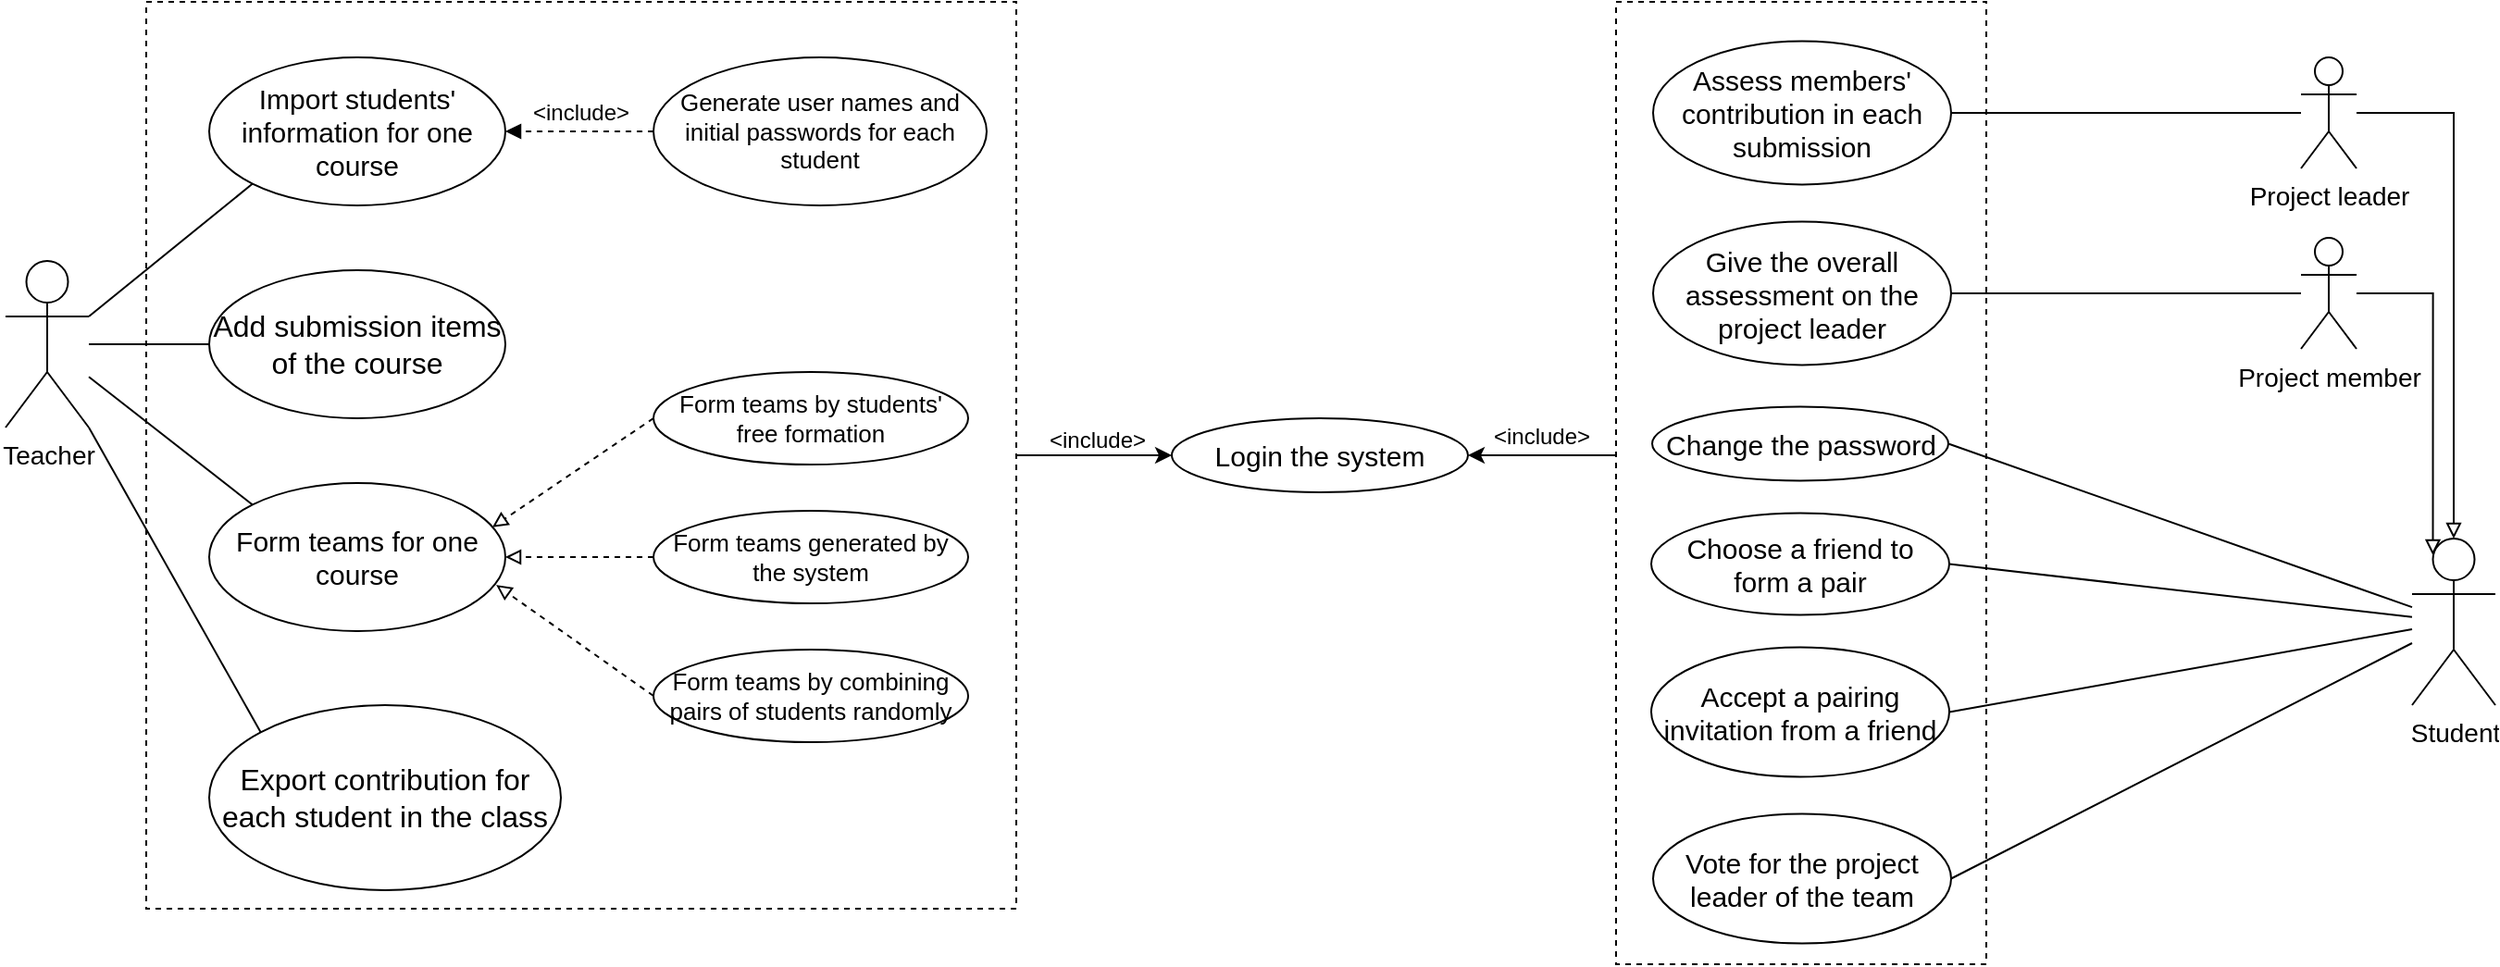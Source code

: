 <mxfile version="12.6.5" type="device"><diagram id="nFFKLY3DA1fxLBRbwj1z" name="Page-1"><mxGraphModel dx="1551" dy="1151" grid="1" gridSize="10" guides="1" tooltips="1" connect="1" arrows="1" fold="1" page="1" pageScale="1" pageWidth="1169" pageHeight="827" math="0" shadow="0"><root><mxCell id="0"/><mxCell id="1" parent="0"/><mxCell id="PYwRTt2EXwce8z4WWTf8-14" style="edgeStyle=orthogonalEdgeStyle;rounded=0;orthogonalLoop=1;jettySize=auto;html=1;startArrow=none;startFill=0;endArrow=classic;endFill=1;" edge="1" parent="1" source="PYwRTt2EXwce8z4WWTf8-9" target="PYwRTt2EXwce8z4WWTf8-1"><mxGeometry relative="1" as="geometry"><Array as="points"><mxPoint x="880" y="295"/><mxPoint x="880" y="295"/></Array></mxGeometry></mxCell><mxCell id="PYwRTt2EXwce8z4WWTf8-9" value="" style="rounded=0;whiteSpace=wrap;html=1;dashed=1;fillColor=none;" vertex="1" parent="1"><mxGeometry x="900" y="50" width="200" height="520" as="geometry"/></mxCell><mxCell id="PYwRTt2EXwce8z4WWTf8-3" style="edgeStyle=orthogonalEdgeStyle;rounded=0;orthogonalLoop=1;jettySize=auto;html=1;" edge="1" parent="1" source="PYwRTt2EXwce8z4WWTf8-2" target="PYwRTt2EXwce8z4WWTf8-1"><mxGeometry relative="1" as="geometry"/></mxCell><mxCell id="PYwRTt2EXwce8z4WWTf8-2" value="" style="rounded=0;whiteSpace=wrap;html=1;dashed=1;fillColor=none;" vertex="1" parent="1"><mxGeometry x="106" y="50" width="470" height="490" as="geometry"/></mxCell><mxCell id="laQUq30Ckq6OI6iFMje6-1" value="&lt;font style=&quot;font-size: 14px&quot;&gt;Teacher&lt;/font&gt;" style="shape=umlActor;verticalLabelPosition=bottom;labelBackgroundColor=#ffffff;verticalAlign=top;html=1;outlineConnect=0;" parent="1" vertex="1"><mxGeometry x="30" y="190" width="45" height="90" as="geometry"/></mxCell><mxCell id="laQUq30Ckq6OI6iFMje6-2" value="&lt;font style=&quot;font-size: 15px&quot;&gt;Import students' information for one course&lt;/font&gt;" style="ellipse;whiteSpace=wrap;html=1;" parent="1" vertex="1"><mxGeometry x="140" y="80" width="160" height="80" as="geometry"/></mxCell><mxCell id="laQUq30Ckq6OI6iFMje6-3" value="&lt;font&gt;&lt;span style=&quot;font-size: 16px&quot;&gt;Add submission items of the course&lt;/span&gt;&lt;br&gt;&lt;/font&gt;" style="ellipse;whiteSpace=wrap;html=1;" parent="1" vertex="1"><mxGeometry x="140" y="195" width="160" height="80" as="geometry"/></mxCell><mxCell id="laQUq30Ckq6OI6iFMje6-5" value="" style="endArrow=none;html=1;exitX=0;exitY=0.5;exitDx=0;exitDy=0;" parent="1" source="laQUq30Ckq6OI6iFMje6-3" target="laQUq30Ckq6OI6iFMje6-1" edge="1"><mxGeometry width="50" height="50" relative="1" as="geometry"><mxPoint x="130" y="210" as="sourcePoint"/><mxPoint x="380" y="200" as="targetPoint"/></mxGeometry></mxCell><mxCell id="laQUq30Ckq6OI6iFMje6-6" value="" style="endArrow=none;html=1;exitX=1;exitY=0.333;exitDx=0;exitDy=0;exitPerimeter=0;entryX=0;entryY=1;entryDx=0;entryDy=0;" parent="1" source="laQUq30Ckq6OI6iFMje6-1" target="laQUq30Ckq6OI6iFMje6-2" edge="1"><mxGeometry width="50" height="50" relative="1" as="geometry"><mxPoint x="220" y="210" as="sourcePoint"/><mxPoint x="270" y="160" as="targetPoint"/></mxGeometry></mxCell><mxCell id="laQUq30Ckq6OI6iFMje6-8" value="&lt;font style=&quot;font-size: 15px&quot;&gt;Form teams for one course&lt;/font&gt;" style="ellipse;whiteSpace=wrap;html=1;" parent="1" vertex="1"><mxGeometry x="140" y="310" width="160" height="80" as="geometry"/></mxCell><mxCell id="laQUq30Ckq6OI6iFMje6-9" value="" style="endArrow=none;html=1;exitX=0;exitY=0;exitDx=0;exitDy=0;" parent="1" source="laQUq30Ckq6OI6iFMje6-8" target="laQUq30Ckq6OI6iFMje6-1" edge="1"><mxGeometry width="50" height="50" relative="1" as="geometry"><mxPoint x="220" y="300" as="sourcePoint"/><mxPoint x="270" y="250" as="targetPoint"/></mxGeometry></mxCell><mxCell id="laQUq30Ckq6OI6iFMje6-14" value="&lt;font style=&quot;font-size: 13px&quot;&gt;Generate user names and initial passwords for each student&lt;/font&gt;" style="ellipse;whiteSpace=wrap;html=1;" parent="1" vertex="1"><mxGeometry x="380" y="80" width="180" height="80" as="geometry"/></mxCell><mxCell id="laQUq30Ckq6OI6iFMje6-18" value="" style="endArrow=block;html=1;dashed=1;exitX=0;exitY=0.5;exitDx=0;exitDy=0;entryX=1;entryY=0.5;entryDx=0;entryDy=0;endFill=1;" parent="1" source="laQUq30Ckq6OI6iFMje6-14" target="laQUq30Ckq6OI6iFMje6-2" edge="1"><mxGeometry width="50" height="50" relative="1" as="geometry"><mxPoint x="310" y="160" as="sourcePoint"/><mxPoint x="360" y="110" as="targetPoint"/></mxGeometry></mxCell><mxCell id="laQUq30Ckq6OI6iFMje6-25" value="&lt;span style=&quot;font-size: 13px&quot;&gt;Form teams by students'&lt;br&gt;free formation&lt;/span&gt;" style="ellipse;whiteSpace=wrap;html=1;" parent="1" vertex="1"><mxGeometry x="380" y="250" width="170" height="50" as="geometry"/></mxCell><mxCell id="laQUq30Ckq6OI6iFMje6-26" value="" style="endArrow=block;html=1;dashed=1;exitX=0;exitY=0.5;exitDx=0;exitDy=0;entryX=0.956;entryY=0.299;entryDx=0;entryDy=0;endFill=0;entryPerimeter=0;" parent="1" source="laQUq30Ckq6OI6iFMje6-25" target="laQUq30Ckq6OI6iFMje6-8" edge="1"><mxGeometry width="50" height="50" relative="1" as="geometry"><mxPoint x="320" y="170" as="sourcePoint"/><mxPoint x="306.32" y="119.28" as="targetPoint"/></mxGeometry></mxCell><mxCell id="laQUq30Ckq6OI6iFMje6-27" value="" style="endArrow=block;html=1;dashed=1;exitX=0;exitY=0.5;exitDx=0;exitDy=0;endFill=0;entryX=1;entryY=0.5;entryDx=0;entryDy=0;" parent="1" source="laQUq30Ckq6OI6iFMje6-28" target="laQUq30Ckq6OI6iFMje6-8" edge="1"><mxGeometry width="50" height="50" relative="1" as="geometry"><mxPoint x="400.0" y="195" as="sourcePoint"/><mxPoint x="298" y="364" as="targetPoint"/></mxGeometry></mxCell><mxCell id="laQUq30Ckq6OI6iFMje6-28" value="&lt;font style=&quot;font-size: 13px&quot;&gt;Form teams generated by the system&lt;/font&gt;" style="ellipse;whiteSpace=wrap;html=1;" parent="1" vertex="1"><mxGeometry x="380" y="325" width="170" height="50" as="geometry"/></mxCell><mxCell id="5MnV_LeaJ6qw3EllRoUz-1" value="&lt;font style=&quot;font-size: 13px&quot;&gt;Form teams by combining pairs of students randomly&lt;/font&gt;" style="ellipse;whiteSpace=wrap;html=1;" parent="1" vertex="1"><mxGeometry x="380" y="400" width="170" height="50" as="geometry"/></mxCell><mxCell id="5MnV_LeaJ6qw3EllRoUz-2" value="" style="endArrow=block;html=1;dashed=1;exitX=0;exitY=0.5;exitDx=0;exitDy=0;endFill=0;entryX=0.969;entryY=0.688;entryDx=0;entryDy=0;entryPerimeter=0;" parent="1" source="5MnV_LeaJ6qw3EllRoUz-1" target="laQUq30Ckq6OI6iFMje6-8" edge="1"><mxGeometry width="50" height="50" relative="1" as="geometry"><mxPoint x="356.56" y="445" as="sourcePoint"/><mxPoint x="270.0" y="405.6" as="targetPoint"/></mxGeometry></mxCell><mxCell id="5MnV_LeaJ6qw3EllRoUz-3" value="&lt;font&gt;&lt;span style=&quot;font-size: 16px&quot;&gt;Export contribution for each student in the class&lt;/span&gt;&lt;br&gt;&lt;/font&gt;" style="ellipse;whiteSpace=wrap;html=1;" parent="1" vertex="1"><mxGeometry x="140" y="430" width="190" height="100" as="geometry"/></mxCell><mxCell id="5MnV_LeaJ6qw3EllRoUz-4" value="" style="endArrow=none;html=1;exitX=0;exitY=0;exitDx=0;exitDy=0;entryX=1;entryY=1;entryDx=0;entryDy=0;entryPerimeter=0;" parent="1" source="5MnV_LeaJ6qw3EllRoUz-3" target="laQUq30Ckq6OI6iFMje6-1" edge="1"><mxGeometry width="50" height="50" relative="1" as="geometry"><mxPoint x="158.431" y="444.126" as="sourcePoint"/><mxPoint x="70" y="374.998" as="targetPoint"/></mxGeometry></mxCell><mxCell id="5MnV_LeaJ6qw3EllRoUz-5" value="&lt;font style=&quot;font-size: 14px&quot;&gt;Student&lt;/font&gt;" style="shape=umlActor;verticalLabelPosition=bottom;labelBackgroundColor=#ffffff;verticalAlign=top;html=1;outlineConnect=0;" parent="1" vertex="1"><mxGeometry x="1330" y="340" width="45" height="90" as="geometry"/></mxCell><mxCell id="5MnV_LeaJ6qw3EllRoUz-6" value="&lt;font style=&quot;font-size: 15px&quot;&gt;Change the password&lt;/font&gt;" style="ellipse;whiteSpace=wrap;html=1;" parent="1" vertex="1"><mxGeometry x="919.5" y="268.75" width="160" height="40" as="geometry"/></mxCell><mxCell id="Gj00QZKzpKTi2yxpHRbz-4" value="&amp;lt;include&amp;gt;" style="text;html=1;strokeColor=none;fillColor=none;align=center;verticalAlign=middle;whiteSpace=wrap;rounded=0;" parent="1" vertex="1"><mxGeometry x="311" y="100" width="60" height="20" as="geometry"/></mxCell><mxCell id="Gj00QZKzpKTi2yxpHRbz-8" value="&lt;font style=&quot;font-size: 15px&quot;&gt;Choose a friend to&lt;br&gt;form a pair&lt;/font&gt;" style="ellipse;whiteSpace=wrap;html=1;" parent="1" vertex="1"><mxGeometry x="919" y="326.25" width="161" height="55" as="geometry"/></mxCell><mxCell id="Gj00QZKzpKTi2yxpHRbz-9" value="&lt;span style=&quot;font-size: 15px&quot;&gt;Accept a pairing invitation from a friend&lt;/span&gt;" style="ellipse;whiteSpace=wrap;html=1;" parent="1" vertex="1"><mxGeometry x="919" y="398.75" width="161" height="70" as="geometry"/></mxCell><mxCell id="PYwRTt2EXwce8z4WWTf8-6" style="rounded=0;orthogonalLoop=1;jettySize=auto;html=1;exitX=1;exitY=0.5;exitDx=0;exitDy=0;endArrow=none;endFill=0;" edge="1" parent="1" source="Gj00QZKzpKTi2yxpHRbz-12" target="5MnV_LeaJ6qw3EllRoUz-5"><mxGeometry relative="1" as="geometry"/></mxCell><mxCell id="Gj00QZKzpKTi2yxpHRbz-12" value="&lt;span style=&quot;font-size: 15px&quot;&gt;Vote for the project leader of the team&lt;/span&gt;" style="ellipse;whiteSpace=wrap;html=1;" parent="1" vertex="1"><mxGeometry x="920" y="488.75" width="161" height="70" as="geometry"/></mxCell><mxCell id="Gj00QZKzpKTi2yxpHRbz-24" style="edgeStyle=orthogonalEdgeStyle;rounded=0;orthogonalLoop=1;jettySize=auto;html=1;entryX=0.5;entryY=0;entryDx=0;entryDy=0;entryPerimeter=0;startArrow=none;startFill=0;endArrow=block;endFill=0;" parent="1" source="Gj00QZKzpKTi2yxpHRbz-19" target="5MnV_LeaJ6qw3EllRoUz-5" edge="1"><mxGeometry relative="1" as="geometry"/></mxCell><mxCell id="Gj00QZKzpKTi2yxpHRbz-19" value="&lt;font style=&quot;font-size: 14px&quot;&gt;Project leader&lt;/font&gt;" style="shape=umlActor;verticalLabelPosition=bottom;labelBackgroundColor=#ffffff;verticalAlign=top;html=1;outlineConnect=0;" parent="1" vertex="1"><mxGeometry x="1270" y="80" width="30" height="60" as="geometry"/></mxCell><mxCell id="Gj00QZKzpKTi2yxpHRbz-23" style="edgeStyle=orthogonalEdgeStyle;rounded=0;orthogonalLoop=1;jettySize=auto;html=1;entryX=0.25;entryY=0.1;entryDx=0;entryDy=0;entryPerimeter=0;startArrow=none;startFill=0;endArrow=block;endFill=0;" parent="1" source="Gj00QZKzpKTi2yxpHRbz-21" target="5MnV_LeaJ6qw3EllRoUz-5" edge="1"><mxGeometry relative="1" as="geometry"/></mxCell><mxCell id="PYwRTt2EXwce8z4WWTf8-12" style="edgeStyle=none;rounded=0;orthogonalLoop=1;jettySize=auto;html=1;endArrow=none;endFill=0;" edge="1" parent="1" source="Gj00QZKzpKTi2yxpHRbz-21" target="Gj00QZKzpKTi2yxpHRbz-27"><mxGeometry relative="1" as="geometry"/></mxCell><mxCell id="Gj00QZKzpKTi2yxpHRbz-21" value="&lt;font style=&quot;font-size: 14px&quot;&gt;Project member&lt;/font&gt;" style="shape=umlActor;verticalLabelPosition=bottom;labelBackgroundColor=#ffffff;verticalAlign=top;html=1;outlineConnect=0;" parent="1" vertex="1"><mxGeometry x="1270" y="177.5" width="30" height="60" as="geometry"/></mxCell><mxCell id="Gj00QZKzpKTi2yxpHRbz-25" value="&lt;span style=&quot;font-size: 15px&quot;&gt;Assess members' contribution in each submission&lt;/span&gt;" style="ellipse;whiteSpace=wrap;html=1;" parent="1" vertex="1"><mxGeometry x="920" y="71.25" width="161" height="77.5" as="geometry"/></mxCell><mxCell id="Gj00QZKzpKTi2yxpHRbz-26" value="" style="endArrow=none;html=1;" parent="1" target="Gj00QZKzpKTi2yxpHRbz-25" edge="1" source="Gj00QZKzpKTi2yxpHRbz-19"><mxGeometry width="50" height="50" relative="1" as="geometry"><mxPoint x="1230" y="99" as="sourcePoint"/><mxPoint x="1170" y="120" as="targetPoint"/></mxGeometry></mxCell><mxCell id="Gj00QZKzpKTi2yxpHRbz-27" value="&lt;span style=&quot;font-size: 15px&quot;&gt;Give the overall assessment on the project leader&lt;/span&gt;" style="ellipse;whiteSpace=wrap;html=1;" parent="1" vertex="1"><mxGeometry x="920" y="168.75" width="161" height="77.5" as="geometry"/></mxCell><mxCell id="3OkspQ1qmPAq4JGI1k7f-1" value="" style="endArrow=none;html=1;entryX=1;entryY=0.5;entryDx=0;entryDy=0;" parent="1" source="5MnV_LeaJ6qw3EllRoUz-5" target="5MnV_LeaJ6qw3EllRoUz-6" edge="1"><mxGeometry width="50" height="50" relative="1" as="geometry"><mxPoint x="795" y="390.818" as="sourcePoint"/><mxPoint x="839" y="443.75" as="targetPoint"/></mxGeometry></mxCell><mxCell id="3OkspQ1qmPAq4JGI1k7f-2" value="" style="endArrow=none;html=1;entryX=1;entryY=0.5;entryDx=0;entryDy=0;" parent="1" source="5MnV_LeaJ6qw3EllRoUz-5" target="Gj00QZKzpKTi2yxpHRbz-8" edge="1"><mxGeometry width="50" height="50" relative="1" as="geometry"><mxPoint x="795" y="348.75" as="sourcePoint"/><mxPoint x="1081" y="298.75" as="targetPoint"/></mxGeometry></mxCell><mxCell id="3OkspQ1qmPAq4JGI1k7f-3" value="" style="endArrow=none;html=1;entryX=1;entryY=0.5;entryDx=0;entryDy=0;" parent="1" source="5MnV_LeaJ6qw3EllRoUz-5" target="Gj00QZKzpKTi2yxpHRbz-9" edge="1"><mxGeometry width="50" height="50" relative="1" as="geometry"><mxPoint x="780" y="358.75" as="sourcePoint"/><mxPoint x="1072.5" y="378.75" as="targetPoint"/></mxGeometry></mxCell><mxCell id="PYwRTt2EXwce8z4WWTf8-1" value="&lt;font style=&quot;font-size: 15px&quot;&gt;Login the system&lt;/font&gt;" style="ellipse;whiteSpace=wrap;html=1;" vertex="1" parent="1"><mxGeometry x="660" y="275" width="160" height="40" as="geometry"/></mxCell><mxCell id="PYwRTt2EXwce8z4WWTf8-4" value="&amp;lt;include&amp;gt;" style="text;html=1;strokeColor=none;fillColor=none;align=center;verticalAlign=middle;whiteSpace=wrap;rounded=0;" vertex="1" parent="1"><mxGeometry x="590" y="277" width="60" height="20" as="geometry"/></mxCell><mxCell id="PYwRTt2EXwce8z4WWTf8-15" value="&amp;lt;include&amp;gt;" style="text;html=1;strokeColor=none;fillColor=none;align=center;verticalAlign=middle;whiteSpace=wrap;rounded=0;" vertex="1" parent="1"><mxGeometry x="830" y="275" width="60" height="20" as="geometry"/></mxCell></root></mxGraphModel></diagram></mxfile>